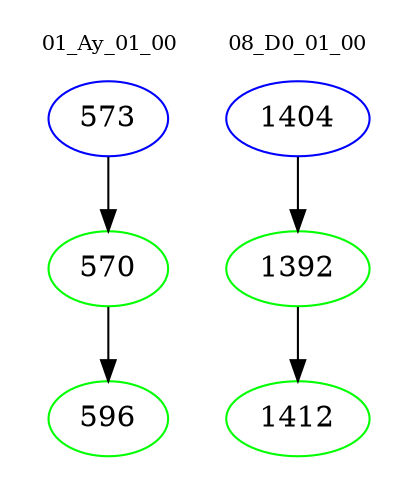 digraph{
subgraph cluster_0 {
color = white
label = "01_Ay_01_00";
fontsize=10;
T0_573 [label="573", color="blue"]
T0_573 -> T0_570 [color="black"]
T0_570 [label="570", color="green"]
T0_570 -> T0_596 [color="black"]
T0_596 [label="596", color="green"]
}
subgraph cluster_1 {
color = white
label = "08_D0_01_00";
fontsize=10;
T1_1404 [label="1404", color="blue"]
T1_1404 -> T1_1392 [color="black"]
T1_1392 [label="1392", color="green"]
T1_1392 -> T1_1412 [color="black"]
T1_1412 [label="1412", color="green"]
}
}
